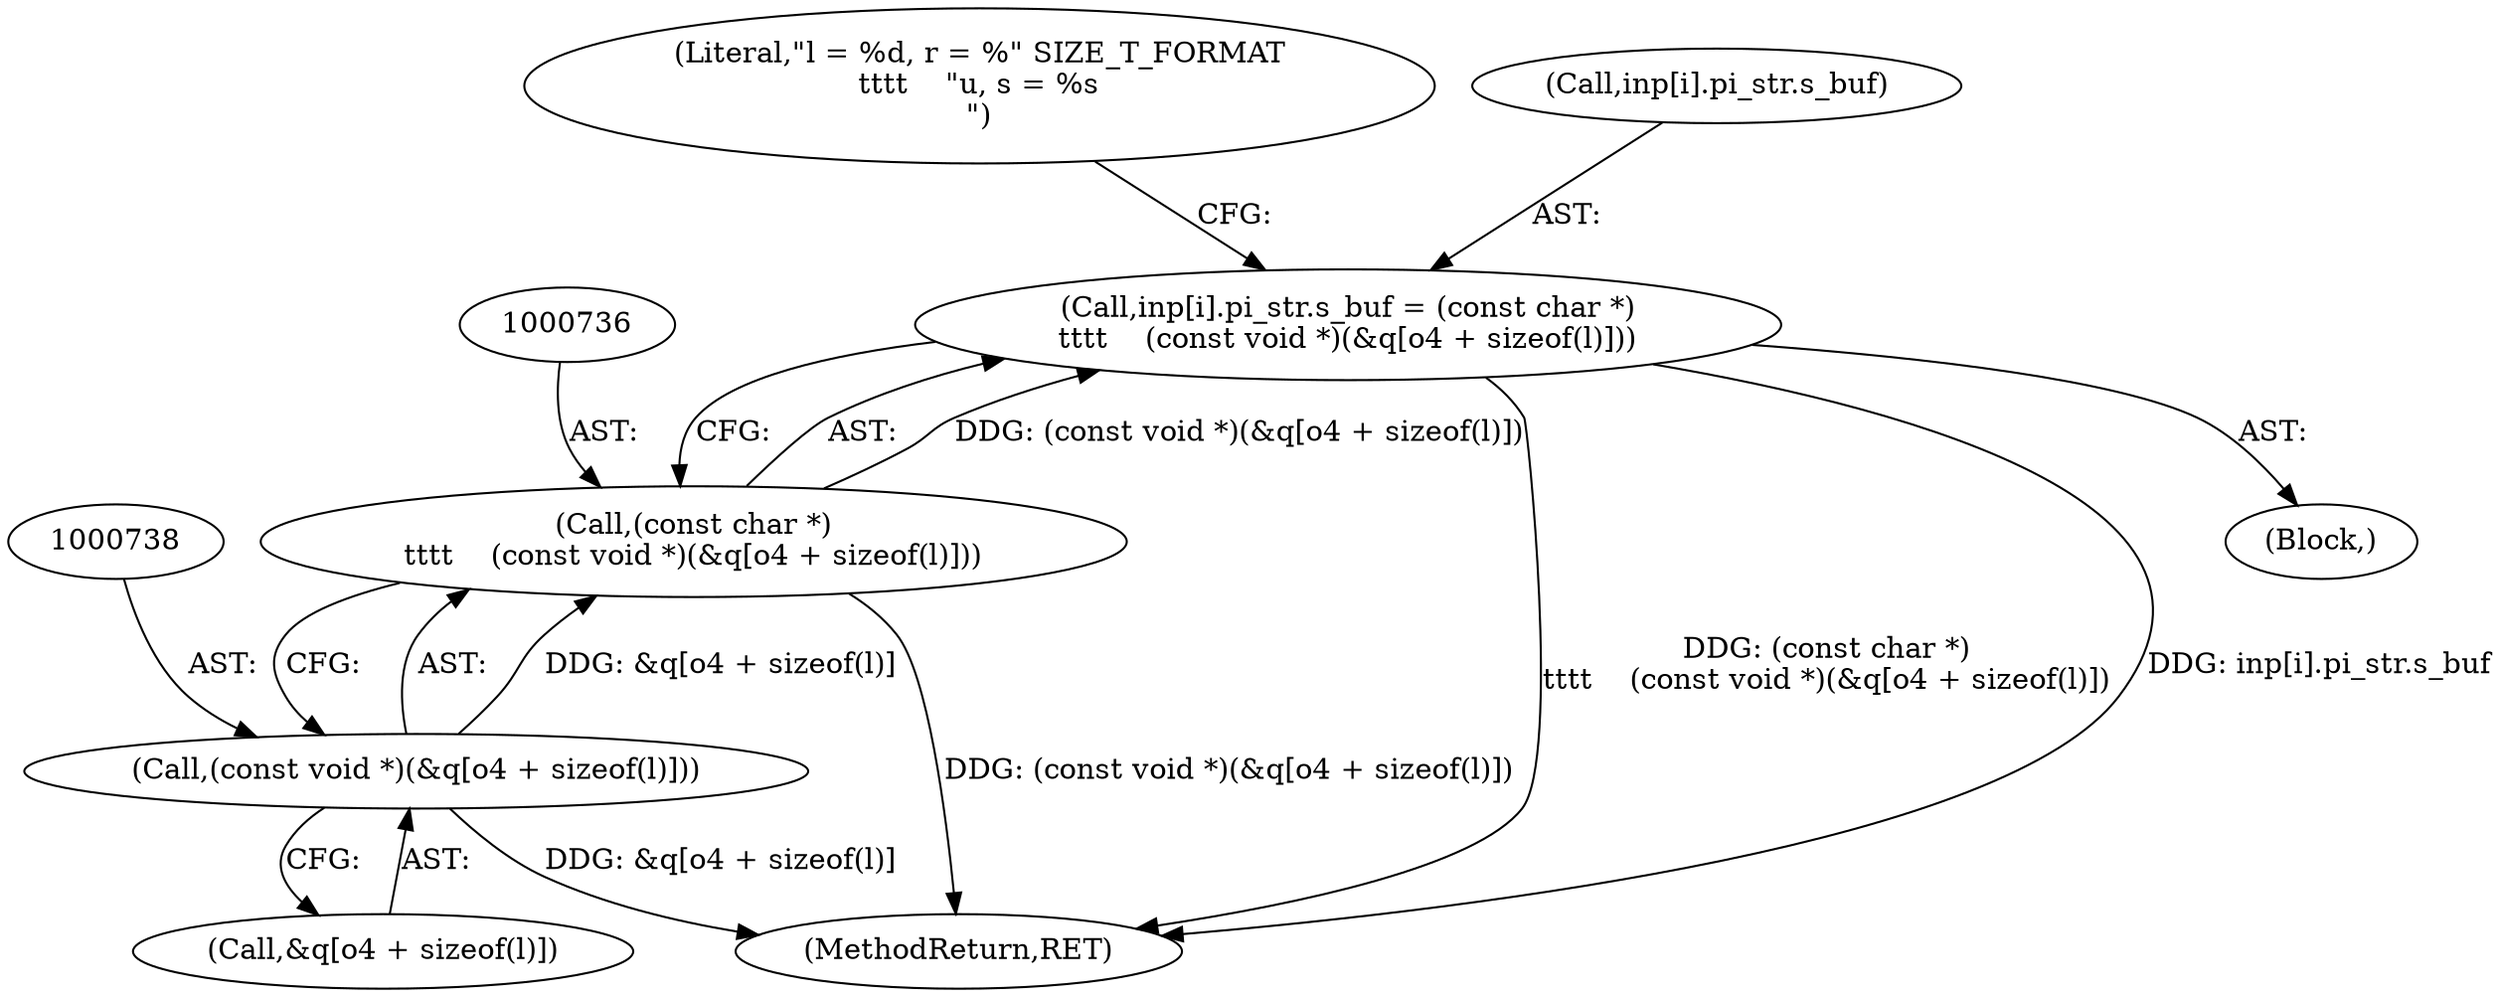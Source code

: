 digraph "0_file_f97486ef5dc3e8735440edc4fc8808c63e1a3ef0@integer" {
"1000727" [label="(Call,inp[i].pi_str.s_buf = (const char *)\n\t\t\t\t    (const void *)(&q[o4 + sizeof(l)]))"];
"1000735" [label="(Call,(const char *)\n\t\t\t\t    (const void *)(&q[o4 + sizeof(l)]))"];
"1000737" [label="(Call,(const void *)(&q[o4 + sizeof(l)]))"];
"1000727" [label="(Call,inp[i].pi_str.s_buf = (const char *)\n\t\t\t\t    (const void *)(&q[o4 + sizeof(l)]))"];
"1000748" [label="(Literal,\"l = %d, r = %\" SIZE_T_FORMAT\n\t\t\t\t    \"u, s = %s\n\")"];
"1000728" [label="(Call,inp[i].pi_str.s_buf)"];
"1000739" [label="(Call,&q[o4 + sizeof(l)])"];
"1000735" [label="(Call,(const char *)\n\t\t\t\t    (const void *)(&q[o4 + sizeof(l)]))"];
"1000737" [label="(Call,(const void *)(&q[o4 + sizeof(l)]))"];
"1000853" [label="(MethodReturn,RET)"];
"1000711" [label="(Block,)"];
"1000727" -> "1000711"  [label="AST: "];
"1000727" -> "1000735"  [label="CFG: "];
"1000728" -> "1000727"  [label="AST: "];
"1000735" -> "1000727"  [label="AST: "];
"1000748" -> "1000727"  [label="CFG: "];
"1000727" -> "1000853"  [label="DDG: (const char *)\n\t\t\t\t    (const void *)(&q[o4 + sizeof(l)])"];
"1000727" -> "1000853"  [label="DDG: inp[i].pi_str.s_buf"];
"1000735" -> "1000727"  [label="DDG: (const void *)(&q[o4 + sizeof(l)])"];
"1000735" -> "1000737"  [label="CFG: "];
"1000736" -> "1000735"  [label="AST: "];
"1000737" -> "1000735"  [label="AST: "];
"1000735" -> "1000853"  [label="DDG: (const void *)(&q[o4 + sizeof(l)])"];
"1000737" -> "1000735"  [label="DDG: &q[o4 + sizeof(l)]"];
"1000737" -> "1000739"  [label="CFG: "];
"1000738" -> "1000737"  [label="AST: "];
"1000739" -> "1000737"  [label="AST: "];
"1000737" -> "1000853"  [label="DDG: &q[o4 + sizeof(l)]"];
}
